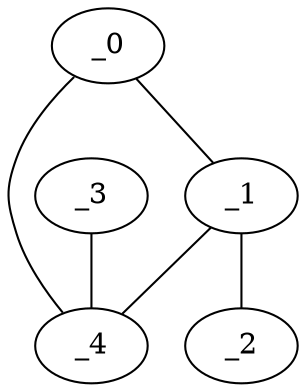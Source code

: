 graph MP1_0103 {
	_0	 [x="1.38229",
		y="2.06695"];
	_1	 [x="2.50167",
		y="2.99072"];
	_0 -- _1;
	_4	 [x="0.648125",
		y="2.50126"];
	_0 -- _4;
	_2	 [x="2.55126",
		y="-0.0812243"];
	_1 -- _2;
	_1 -- _4;
	_3	 [x="0.20143",
		y="0.267597"];
	_3 -- _4;
}
